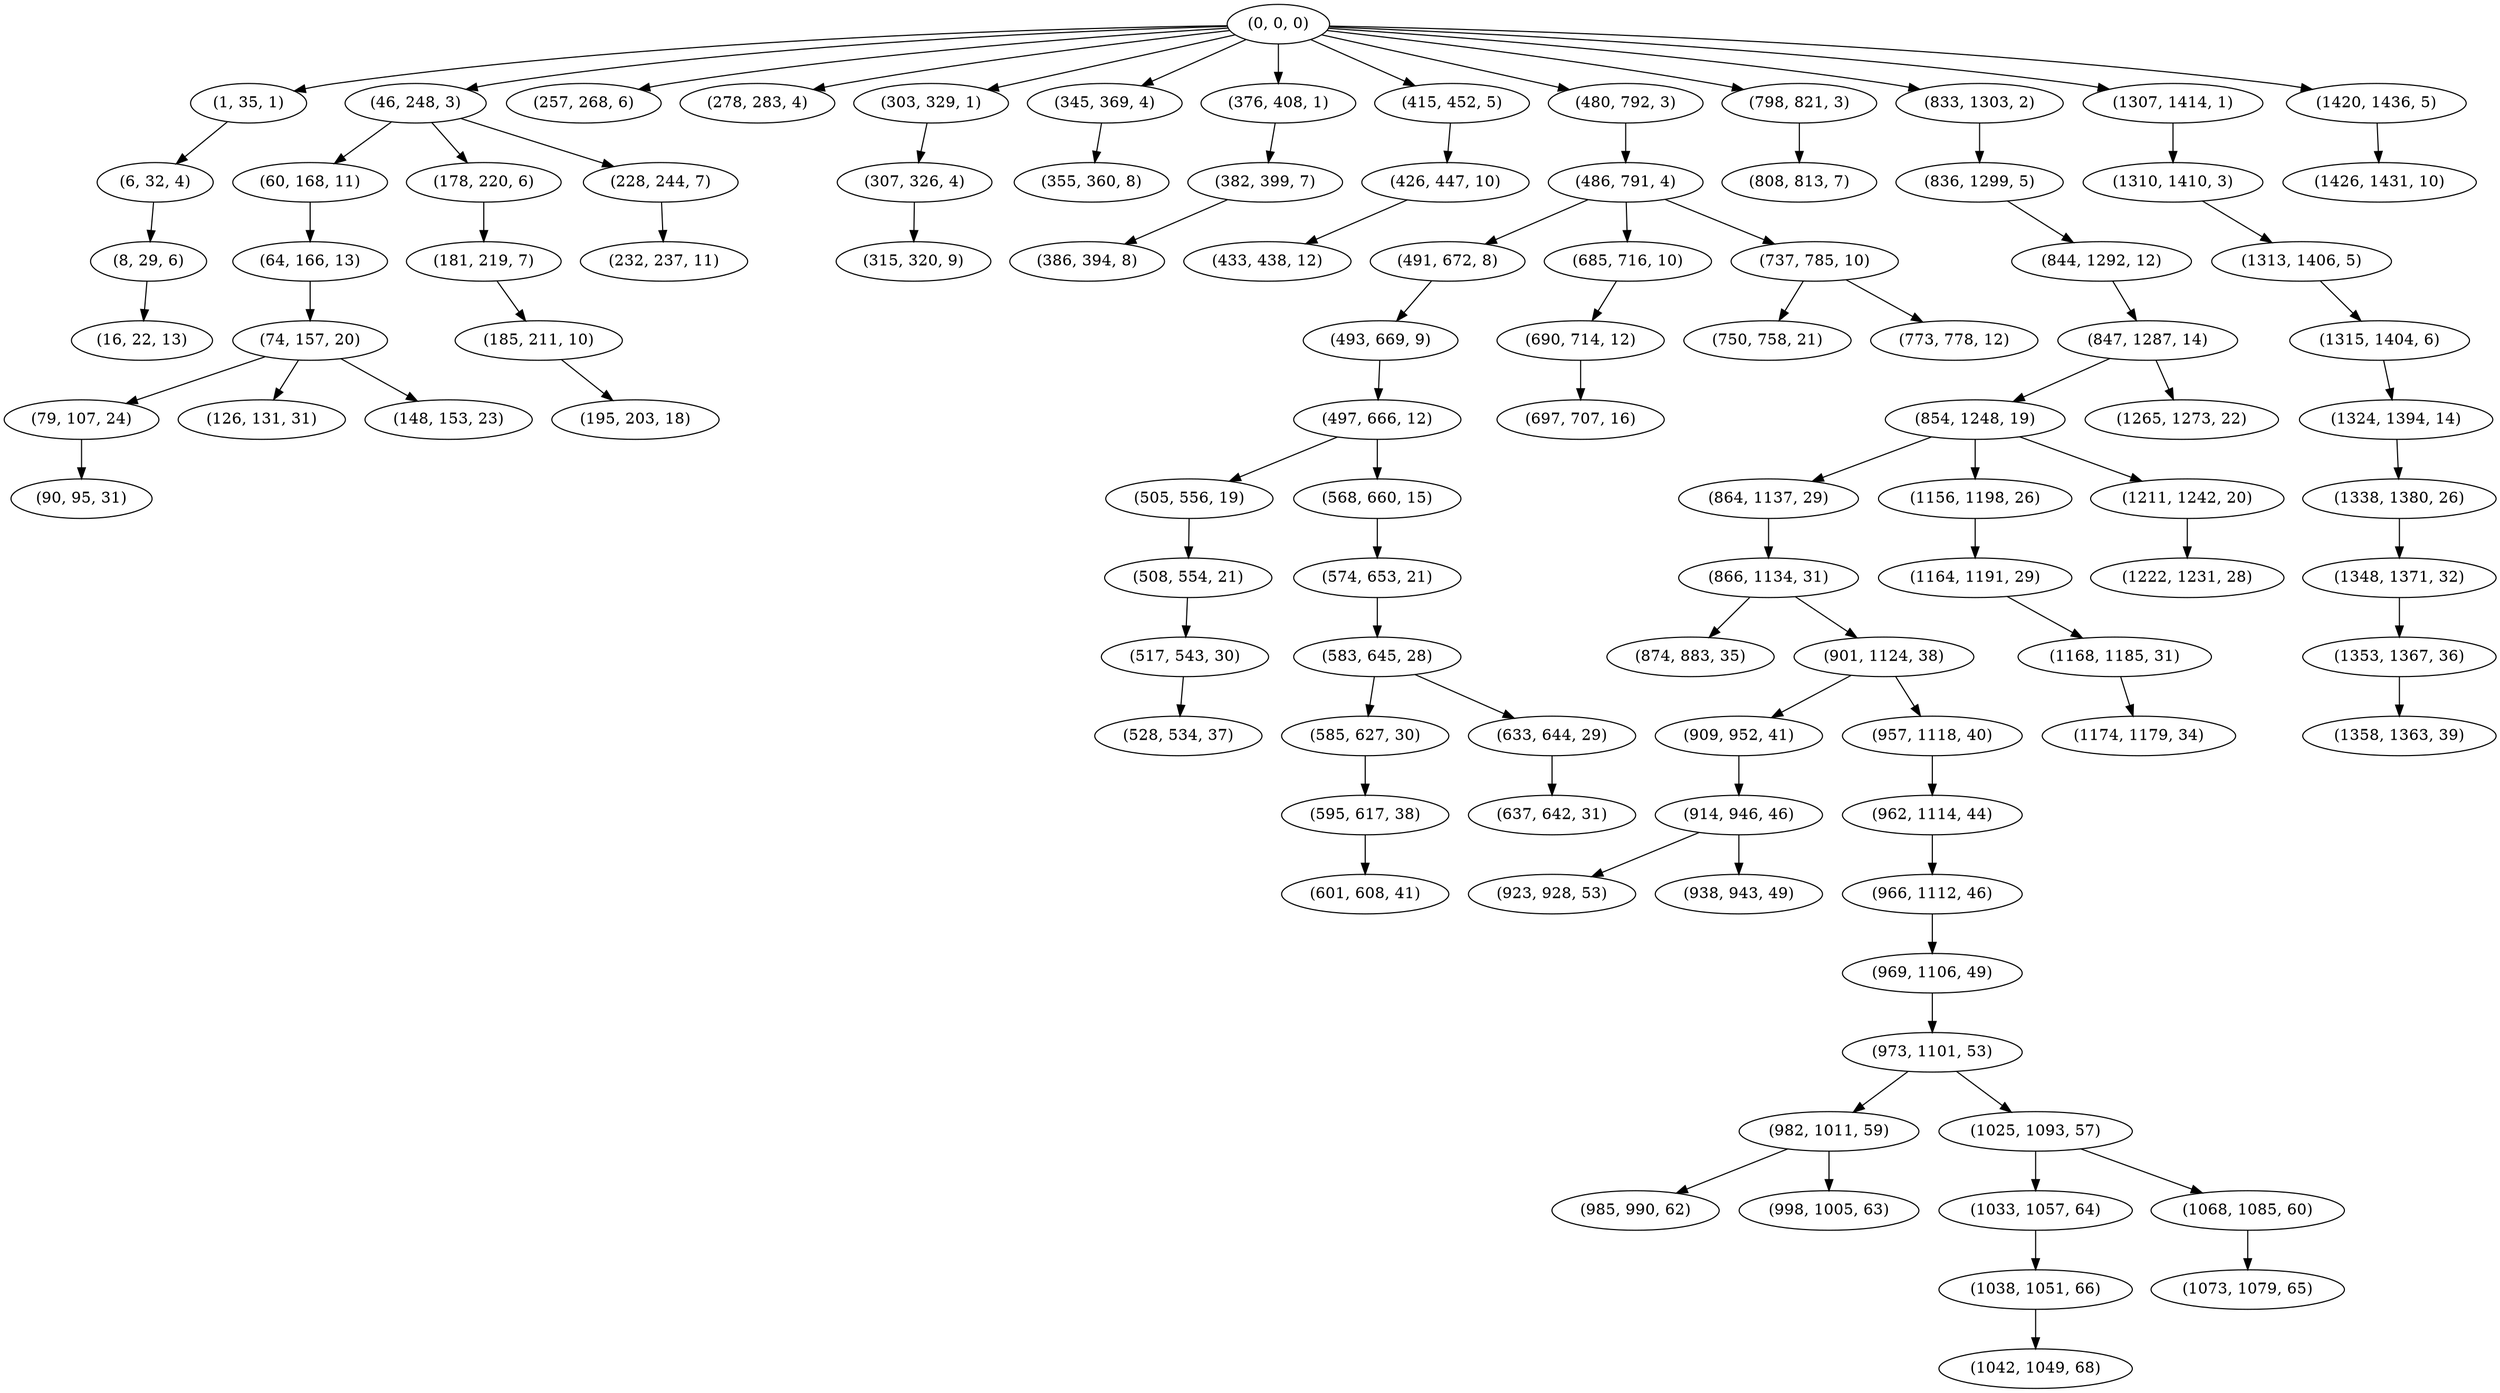 digraph tree {
    "(0, 0, 0)";
    "(1, 35, 1)";
    "(6, 32, 4)";
    "(8, 29, 6)";
    "(16, 22, 13)";
    "(46, 248, 3)";
    "(60, 168, 11)";
    "(64, 166, 13)";
    "(74, 157, 20)";
    "(79, 107, 24)";
    "(90, 95, 31)";
    "(126, 131, 31)";
    "(148, 153, 23)";
    "(178, 220, 6)";
    "(181, 219, 7)";
    "(185, 211, 10)";
    "(195, 203, 18)";
    "(228, 244, 7)";
    "(232, 237, 11)";
    "(257, 268, 6)";
    "(278, 283, 4)";
    "(303, 329, 1)";
    "(307, 326, 4)";
    "(315, 320, 9)";
    "(345, 369, 4)";
    "(355, 360, 8)";
    "(376, 408, 1)";
    "(382, 399, 7)";
    "(386, 394, 8)";
    "(415, 452, 5)";
    "(426, 447, 10)";
    "(433, 438, 12)";
    "(480, 792, 3)";
    "(486, 791, 4)";
    "(491, 672, 8)";
    "(493, 669, 9)";
    "(497, 666, 12)";
    "(505, 556, 19)";
    "(508, 554, 21)";
    "(517, 543, 30)";
    "(528, 534, 37)";
    "(568, 660, 15)";
    "(574, 653, 21)";
    "(583, 645, 28)";
    "(585, 627, 30)";
    "(595, 617, 38)";
    "(601, 608, 41)";
    "(633, 644, 29)";
    "(637, 642, 31)";
    "(685, 716, 10)";
    "(690, 714, 12)";
    "(697, 707, 16)";
    "(737, 785, 10)";
    "(750, 758, 21)";
    "(773, 778, 12)";
    "(798, 821, 3)";
    "(808, 813, 7)";
    "(833, 1303, 2)";
    "(836, 1299, 5)";
    "(844, 1292, 12)";
    "(847, 1287, 14)";
    "(854, 1248, 19)";
    "(864, 1137, 29)";
    "(866, 1134, 31)";
    "(874, 883, 35)";
    "(901, 1124, 38)";
    "(909, 952, 41)";
    "(914, 946, 46)";
    "(923, 928, 53)";
    "(938, 943, 49)";
    "(957, 1118, 40)";
    "(962, 1114, 44)";
    "(966, 1112, 46)";
    "(969, 1106, 49)";
    "(973, 1101, 53)";
    "(982, 1011, 59)";
    "(985, 990, 62)";
    "(998, 1005, 63)";
    "(1025, 1093, 57)";
    "(1033, 1057, 64)";
    "(1038, 1051, 66)";
    "(1042, 1049, 68)";
    "(1068, 1085, 60)";
    "(1073, 1079, 65)";
    "(1156, 1198, 26)";
    "(1164, 1191, 29)";
    "(1168, 1185, 31)";
    "(1174, 1179, 34)";
    "(1211, 1242, 20)";
    "(1222, 1231, 28)";
    "(1265, 1273, 22)";
    "(1307, 1414, 1)";
    "(1310, 1410, 3)";
    "(1313, 1406, 5)";
    "(1315, 1404, 6)";
    "(1324, 1394, 14)";
    "(1338, 1380, 26)";
    "(1348, 1371, 32)";
    "(1353, 1367, 36)";
    "(1358, 1363, 39)";
    "(1420, 1436, 5)";
    "(1426, 1431, 10)";
    "(0, 0, 0)" -> "(1, 35, 1)";
    "(0, 0, 0)" -> "(46, 248, 3)";
    "(0, 0, 0)" -> "(257, 268, 6)";
    "(0, 0, 0)" -> "(278, 283, 4)";
    "(0, 0, 0)" -> "(303, 329, 1)";
    "(0, 0, 0)" -> "(345, 369, 4)";
    "(0, 0, 0)" -> "(376, 408, 1)";
    "(0, 0, 0)" -> "(415, 452, 5)";
    "(0, 0, 0)" -> "(480, 792, 3)";
    "(0, 0, 0)" -> "(798, 821, 3)";
    "(0, 0, 0)" -> "(833, 1303, 2)";
    "(0, 0, 0)" -> "(1307, 1414, 1)";
    "(0, 0, 0)" -> "(1420, 1436, 5)";
    "(1, 35, 1)" -> "(6, 32, 4)";
    "(6, 32, 4)" -> "(8, 29, 6)";
    "(8, 29, 6)" -> "(16, 22, 13)";
    "(46, 248, 3)" -> "(60, 168, 11)";
    "(46, 248, 3)" -> "(178, 220, 6)";
    "(46, 248, 3)" -> "(228, 244, 7)";
    "(60, 168, 11)" -> "(64, 166, 13)";
    "(64, 166, 13)" -> "(74, 157, 20)";
    "(74, 157, 20)" -> "(79, 107, 24)";
    "(74, 157, 20)" -> "(126, 131, 31)";
    "(74, 157, 20)" -> "(148, 153, 23)";
    "(79, 107, 24)" -> "(90, 95, 31)";
    "(178, 220, 6)" -> "(181, 219, 7)";
    "(181, 219, 7)" -> "(185, 211, 10)";
    "(185, 211, 10)" -> "(195, 203, 18)";
    "(228, 244, 7)" -> "(232, 237, 11)";
    "(303, 329, 1)" -> "(307, 326, 4)";
    "(307, 326, 4)" -> "(315, 320, 9)";
    "(345, 369, 4)" -> "(355, 360, 8)";
    "(376, 408, 1)" -> "(382, 399, 7)";
    "(382, 399, 7)" -> "(386, 394, 8)";
    "(415, 452, 5)" -> "(426, 447, 10)";
    "(426, 447, 10)" -> "(433, 438, 12)";
    "(480, 792, 3)" -> "(486, 791, 4)";
    "(486, 791, 4)" -> "(491, 672, 8)";
    "(486, 791, 4)" -> "(685, 716, 10)";
    "(486, 791, 4)" -> "(737, 785, 10)";
    "(491, 672, 8)" -> "(493, 669, 9)";
    "(493, 669, 9)" -> "(497, 666, 12)";
    "(497, 666, 12)" -> "(505, 556, 19)";
    "(497, 666, 12)" -> "(568, 660, 15)";
    "(505, 556, 19)" -> "(508, 554, 21)";
    "(508, 554, 21)" -> "(517, 543, 30)";
    "(517, 543, 30)" -> "(528, 534, 37)";
    "(568, 660, 15)" -> "(574, 653, 21)";
    "(574, 653, 21)" -> "(583, 645, 28)";
    "(583, 645, 28)" -> "(585, 627, 30)";
    "(583, 645, 28)" -> "(633, 644, 29)";
    "(585, 627, 30)" -> "(595, 617, 38)";
    "(595, 617, 38)" -> "(601, 608, 41)";
    "(633, 644, 29)" -> "(637, 642, 31)";
    "(685, 716, 10)" -> "(690, 714, 12)";
    "(690, 714, 12)" -> "(697, 707, 16)";
    "(737, 785, 10)" -> "(750, 758, 21)";
    "(737, 785, 10)" -> "(773, 778, 12)";
    "(798, 821, 3)" -> "(808, 813, 7)";
    "(833, 1303, 2)" -> "(836, 1299, 5)";
    "(836, 1299, 5)" -> "(844, 1292, 12)";
    "(844, 1292, 12)" -> "(847, 1287, 14)";
    "(847, 1287, 14)" -> "(854, 1248, 19)";
    "(847, 1287, 14)" -> "(1265, 1273, 22)";
    "(854, 1248, 19)" -> "(864, 1137, 29)";
    "(854, 1248, 19)" -> "(1156, 1198, 26)";
    "(854, 1248, 19)" -> "(1211, 1242, 20)";
    "(864, 1137, 29)" -> "(866, 1134, 31)";
    "(866, 1134, 31)" -> "(874, 883, 35)";
    "(866, 1134, 31)" -> "(901, 1124, 38)";
    "(901, 1124, 38)" -> "(909, 952, 41)";
    "(901, 1124, 38)" -> "(957, 1118, 40)";
    "(909, 952, 41)" -> "(914, 946, 46)";
    "(914, 946, 46)" -> "(923, 928, 53)";
    "(914, 946, 46)" -> "(938, 943, 49)";
    "(957, 1118, 40)" -> "(962, 1114, 44)";
    "(962, 1114, 44)" -> "(966, 1112, 46)";
    "(966, 1112, 46)" -> "(969, 1106, 49)";
    "(969, 1106, 49)" -> "(973, 1101, 53)";
    "(973, 1101, 53)" -> "(982, 1011, 59)";
    "(973, 1101, 53)" -> "(1025, 1093, 57)";
    "(982, 1011, 59)" -> "(985, 990, 62)";
    "(982, 1011, 59)" -> "(998, 1005, 63)";
    "(1025, 1093, 57)" -> "(1033, 1057, 64)";
    "(1025, 1093, 57)" -> "(1068, 1085, 60)";
    "(1033, 1057, 64)" -> "(1038, 1051, 66)";
    "(1038, 1051, 66)" -> "(1042, 1049, 68)";
    "(1068, 1085, 60)" -> "(1073, 1079, 65)";
    "(1156, 1198, 26)" -> "(1164, 1191, 29)";
    "(1164, 1191, 29)" -> "(1168, 1185, 31)";
    "(1168, 1185, 31)" -> "(1174, 1179, 34)";
    "(1211, 1242, 20)" -> "(1222, 1231, 28)";
    "(1307, 1414, 1)" -> "(1310, 1410, 3)";
    "(1310, 1410, 3)" -> "(1313, 1406, 5)";
    "(1313, 1406, 5)" -> "(1315, 1404, 6)";
    "(1315, 1404, 6)" -> "(1324, 1394, 14)";
    "(1324, 1394, 14)" -> "(1338, 1380, 26)";
    "(1338, 1380, 26)" -> "(1348, 1371, 32)";
    "(1348, 1371, 32)" -> "(1353, 1367, 36)";
    "(1353, 1367, 36)" -> "(1358, 1363, 39)";
    "(1420, 1436, 5)" -> "(1426, 1431, 10)";
}
